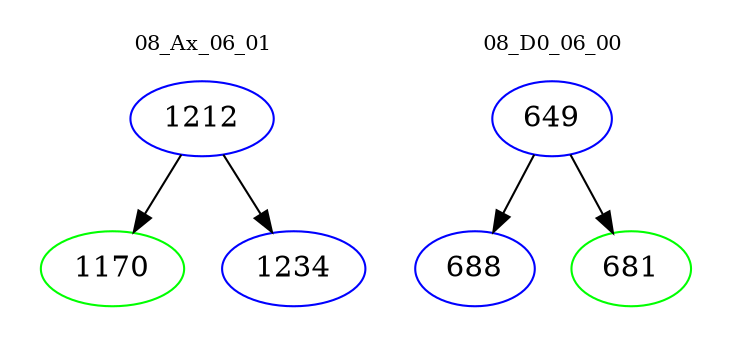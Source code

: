 digraph{
subgraph cluster_0 {
color = white
label = "08_Ax_06_01";
fontsize=10;
T0_1212 [label="1212", color="blue"]
T0_1212 -> T0_1170 [color="black"]
T0_1170 [label="1170", color="green"]
T0_1212 -> T0_1234 [color="black"]
T0_1234 [label="1234", color="blue"]
}
subgraph cluster_1 {
color = white
label = "08_D0_06_00";
fontsize=10;
T1_649 [label="649", color="blue"]
T1_649 -> T1_688 [color="black"]
T1_688 [label="688", color="blue"]
T1_649 -> T1_681 [color="black"]
T1_681 [label="681", color="green"]
}
}
